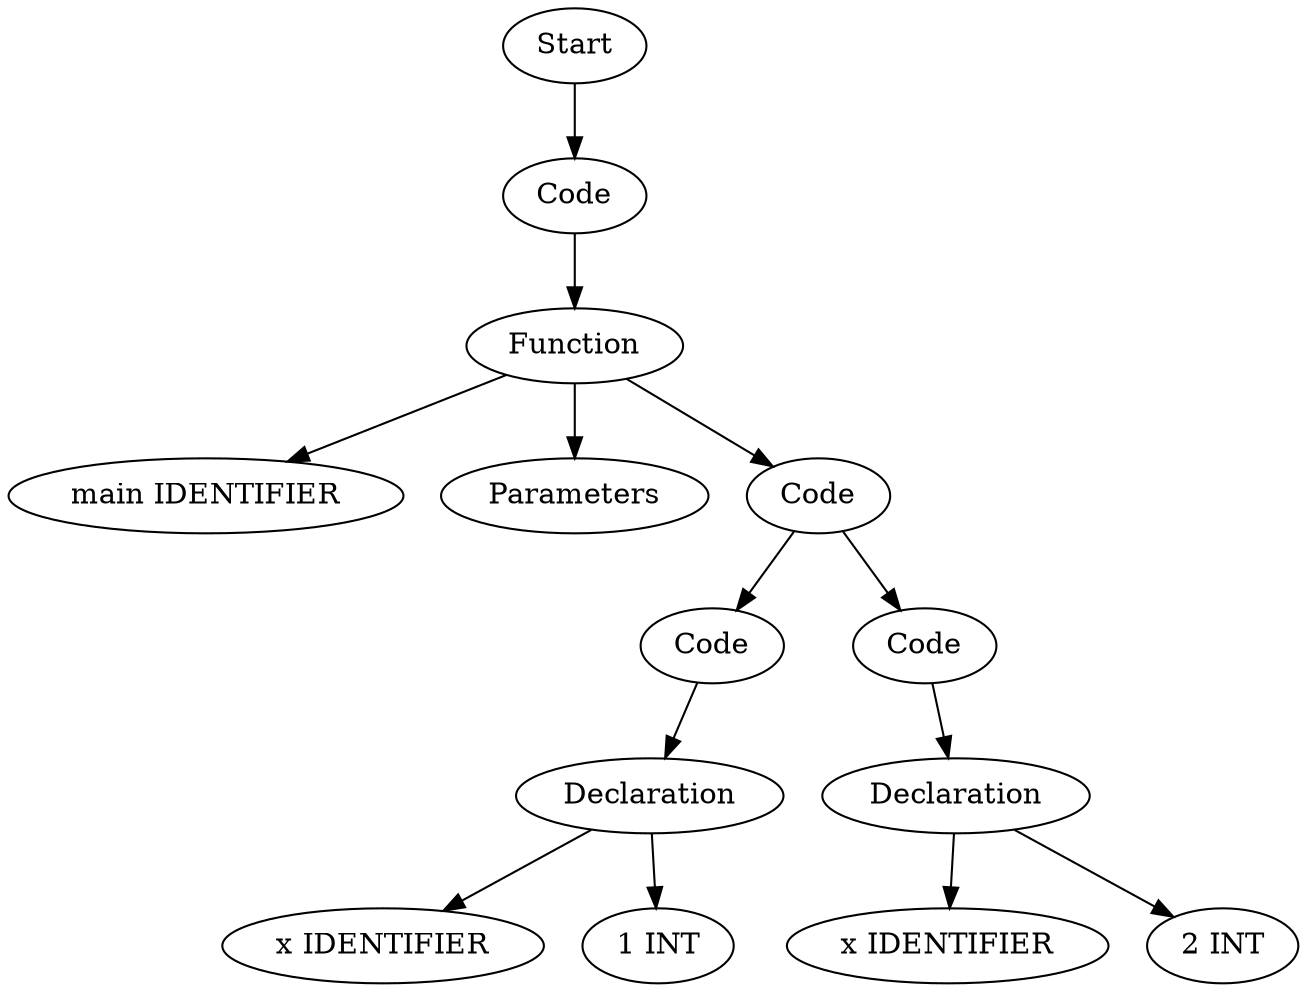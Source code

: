 digraph AST {
  "128449130651968" [label="Start"];
  "128449130651968" -> "128449130654704";
  "128449130654704" [label="Code"];
  "128449130654704" -> "128449130654848";
  "128449130654848" [label="Function"];
  "128449130654848" -> "128449130654944";
  "128449130654848" -> "128449130654992";
  "128449130654848" -> "128449130655040";
  "128449130654944" [label="main IDENTIFIER"];
  "128449130654992" [label="Parameters"];
  "128449130655040" [label="Code"];
  "128449130655040" -> "128449130655136";
  "128449130655040" -> "128449130655184";
  "128449130655136" [label="Code"];
  "128449130655136" -> "128449130655232";
  "128449130655232" [label="Declaration"];
  "128449130655232" -> "128449130655328";
  "128449130655232" -> "128449130655376";
  "128449130655328" [label="x IDENTIFIER"];
  "128449130655376" [label="1 INT"];
  "128449130655184" [label="Code"];
  "128449130655184" -> "128449130655424";
  "128449130655424" [label="Declaration"];
  "128449130655424" -> "128449130655520";
  "128449130655424" -> "128449130655568";
  "128449130655520" [label="x IDENTIFIER"];
  "128449130655568" [label="2 INT"];
}
